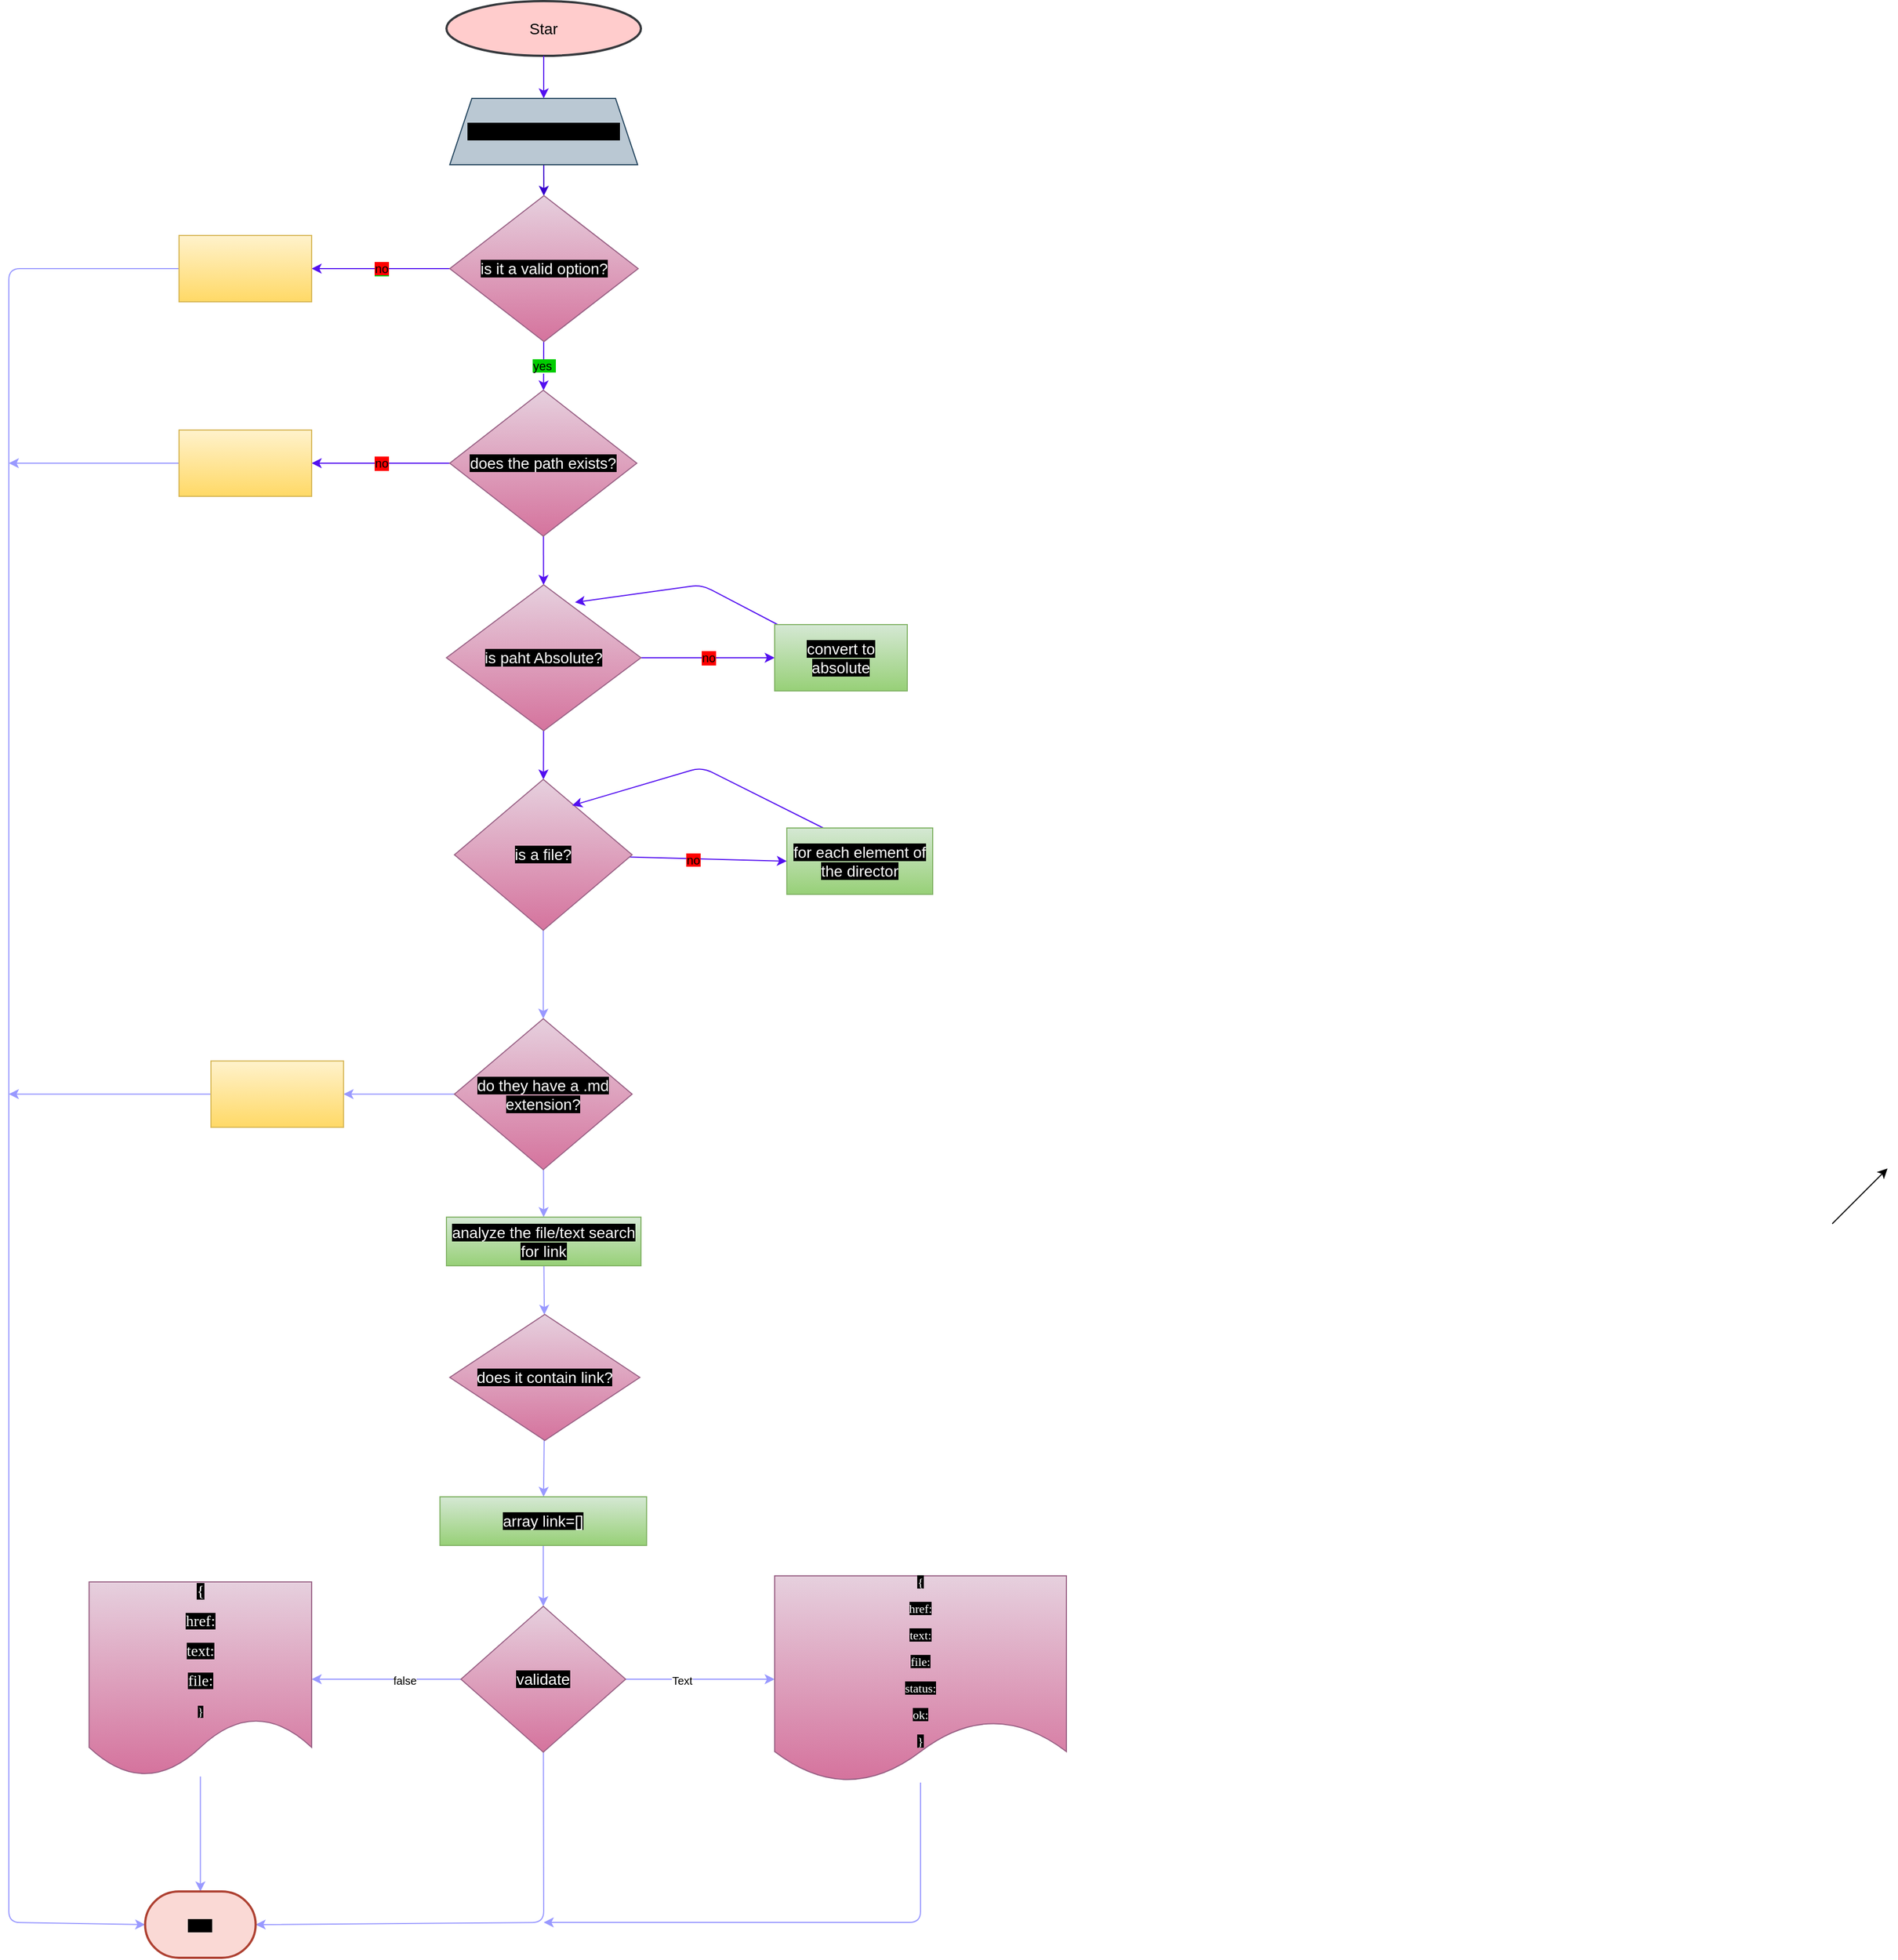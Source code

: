 <mxfile>
    <diagram id="pf5zmlZn-gR_jVcWXcbg" name="Página-1">
        <mxGraphModel dx="1261" dy="189" grid="1" gridSize="11" guides="1" tooltips="1" connect="1" arrows="1" fold="1" page="1" pageScale="1" pageWidth="827" pageHeight="1169" background="#ffffff" math="0" shadow="0">
            <root>
                <mxCell id="0"/>
                <mxCell id="1" parent="0"/>
                <mxCell id="112" value="" style="endArrow=classic;html=1;fontSize=14;fontColor=#000000;" parent="1" edge="1">
                    <mxGeometry width="50" height="50" relative="1" as="geometry">
                        <mxPoint x="858" y="1150" as="sourcePoint"/>
                        <mxPoint x="908" y="1100" as="targetPoint"/>
                    </mxGeometry>
                </mxCell>
                <mxCell id="115" value="" style="group" parent="1" vertex="1" connectable="0">
                    <mxGeometry x="-396" y="44" width="176" height="99" as="geometry"/>
                </mxCell>
                <mxCell id="111" value="&lt;font color=&quot;#000000&quot;&gt;Star&lt;/font&gt;" style="strokeWidth=2;html=1;shape=mxgraph.flowchart.start_1;whiteSpace=wrap;fontSize=14;fillColor=#ffcccc;strokeColor=#36393d;" parent="115" vertex="1">
                    <mxGeometry width="176" height="49.5" as="geometry"/>
                </mxCell>
                <mxCell id="122" value="" style="edgeStyle=none;html=1;fillColor=#6a00ff;strokeColor=#3700CC;" parent="1" source="120" target="121" edge="1">
                    <mxGeometry relative="1" as="geometry"/>
                </mxCell>
                <mxCell id="120" value="&lt;span style=&quot;background-color: rgb(0, 0, 0);&quot;&gt;mdLinks(path/options)&lt;/span&gt;" style="shape=trapezoid;perimeter=trapezoidPerimeter;whiteSpace=wrap;html=1;fixedSize=1;fontSize=14;fillColor=#bac8d3;strokeColor=#23445d;" parent="1" vertex="1">
                    <mxGeometry x="-393" y="132" width="170" height="60" as="geometry"/>
                </mxCell>
                <mxCell id="126" value="&lt;span style=&quot;background-color: rgb(0, 204, 0);&quot;&gt;yes&amp;nbsp;&lt;/span&gt;" style="edgeStyle=none;html=1;strokeColor=#5411F0;endArrow=classic;endFill=1;" parent="1" source="121" target="125" edge="1">
                    <mxGeometry relative="1" as="geometry"/>
                </mxCell>
                <mxCell id="133" value="&lt;span style=&quot;background-color: rgb(255, 0, 0);&quot;&gt;no&lt;/span&gt;" style="edgeStyle=none;html=1;labelBackgroundColor=#00CC00;strokeColor=#5411F0;endArrow=classic;endFill=1;" parent="1" source="121" target="132" edge="1">
                    <mxGeometry relative="1" as="geometry"/>
                </mxCell>
                <mxCell id="121" value="&lt;span style=&quot;color: rgb(255, 255, 255); background-color: rgb(0, 0, 0);&quot; class=&quot;WdYUQQ&quot;&gt;is it a valid option?&lt;/span&gt;" style="rhombus;whiteSpace=wrap;html=1;fontSize=14;fillColor=#e6d0de;gradientColor=#d5739d;strokeColor=#996185;" parent="1" vertex="1">
                    <mxGeometry x="-393" y="220" width="170.5" height="132" as="geometry"/>
                </mxCell>
                <mxCell id="131" value="" style="edgeStyle=none;html=1;strokeColor=#5411F0;endArrow=classic;endFill=1;" parent="1" source="125" target="130" edge="1">
                    <mxGeometry relative="1" as="geometry"/>
                </mxCell>
                <mxCell id="135" value="no" style="edgeStyle=none;html=1;labelBackgroundColor=#FF0000;strokeColor=#5411F0;endArrow=classic;endFill=1;" parent="1" source="125" target="134" edge="1">
                    <mxGeometry relative="1" as="geometry"/>
                </mxCell>
                <mxCell id="125" value="&lt;span style=&quot;background-color: rgb(0, 0, 0);&quot;&gt;&lt;span style=&quot;color: rgb(255, 255, 255);&quot; class=&quot;WdYUQQ&quot;&gt;does the&lt;/span&gt;&lt;span style=&quot;color: rgb(255, 255, 255);&quot; class=&quot;WdYUQQ white-space-prewrap&quot;&gt;  &lt;/span&gt;&lt;span style=&quot;color: rgb(255, 255, 255);&quot; class=&quot;WdYUQQ&quot;&gt;path exists?&lt;/span&gt;&lt;/span&gt;" style="rhombus;whiteSpace=wrap;html=1;fontSize=14;fillColor=#e6d0de;gradientColor=#d5739d;strokeColor=#996185;" parent="1" vertex="1">
                    <mxGeometry x="-393" y="396" width="169.25" height="132" as="geometry"/>
                </mxCell>
                <mxCell id="129" value="" style="edgeStyle=none;html=1;strokeColor=#5411F0;endArrow=classic;endFill=1;" parent="1" source="111" target="120" edge="1">
                    <mxGeometry relative="1" as="geometry"/>
                </mxCell>
                <mxCell id="137" value="no" style="edgeStyle=none;html=1;labelBackgroundColor=#FF0000;strokeColor=#5411F0;endArrow=classic;endFill=1;" parent="1" source="130" target="136" edge="1">
                    <mxGeometry relative="1" as="geometry"/>
                </mxCell>
                <mxCell id="140" value="" style="edgeStyle=none;html=1;strokeColor=#5411F0;" parent="1" source="130" target="139" edge="1">
                    <mxGeometry relative="1" as="geometry"/>
                </mxCell>
                <mxCell id="130" value="&lt;span style=&quot;background-color: rgb(0, 0, 0);&quot;&gt;&lt;span style=&quot;color: rgb(255, 255, 255);&quot; class=&quot;WdYUQQ&quot;&gt;is&lt;/span&gt;&lt;span style=&quot;color: rgb(255, 255, 255);&quot; class=&quot;WdYUQQ white-space-prewrap&quot;&gt;  &lt;/span&gt;&lt;span style=&quot;color: rgb(255, 255, 255);&quot; class=&quot;WdYUQQ&quot;&gt;paht Absolute?&lt;/span&gt;&lt;/span&gt;" style="rhombus;whiteSpace=wrap;html=1;fontSize=14;fillColor=#e6d0de;gradientColor=#d5739d;strokeColor=#996185;" parent="1" vertex="1">
                    <mxGeometry x="-396" y="572" width="176" height="132" as="geometry"/>
                </mxCell>
                <mxCell id="168" style="edgeStyle=none;html=1;entryX=0;entryY=0.5;entryDx=0;entryDy=0;entryPerimeter=0;strokeColor=#9999FF;fontSize=10;" parent="1" source="132" target="162" edge="1">
                    <mxGeometry relative="1" as="geometry">
                        <Array as="points">
                            <mxPoint x="-792" y="286"/>
                            <mxPoint x="-792" y="704"/>
                            <mxPoint x="-792" y="1067"/>
                            <mxPoint x="-792" y="1452"/>
                            <mxPoint x="-792" y="1628"/>
                            <mxPoint x="-792" y="1782"/>
                        </Array>
                    </mxGeometry>
                </mxCell>
                <mxCell id="132" value="" style="whiteSpace=wrap;html=1;fontSize=14;fillColor=#fff2cc;gradientColor=#ffd966;strokeColor=#d6b656;" parent="1" vertex="1">
                    <mxGeometry x="-638" y="256" width="120" height="60" as="geometry"/>
                </mxCell>
                <mxCell id="169" style="edgeStyle=none;html=1;strokeColor=#9999FF;fontSize=10;" parent="1" source="134" edge="1">
                    <mxGeometry relative="1" as="geometry">
                        <mxPoint x="-792" y="462" as="targetPoint"/>
                    </mxGeometry>
                </mxCell>
                <mxCell id="134" value="" style="whiteSpace=wrap;html=1;fontSize=14;fillColor=#fff2cc;strokeColor=#d6b656;gradientColor=#ffd966;" parent="1" vertex="1">
                    <mxGeometry x="-637.995" y="432" width="120" height="60" as="geometry"/>
                </mxCell>
                <mxCell id="138" style="edgeStyle=none;html=1;labelBackgroundColor=#FF0000;strokeColor=#5411F0;endArrow=classic;endFill=1;entryX=0.661;entryY=0.12;entryDx=0;entryDy=0;entryPerimeter=0;" parent="1" source="136" target="130" edge="1">
                    <mxGeometry relative="1" as="geometry">
                        <mxPoint x="-242" y="715" as="targetPoint"/>
                        <Array as="points">
                            <mxPoint x="-165" y="572"/>
                        </Array>
                    </mxGeometry>
                </mxCell>
                <mxCell id="136" value="&lt;span style=&quot;color: rgb(255, 255, 255); background-color: rgb(0, 0, 0);&quot; class=&quot;WdYUQQ&quot;&gt;convert to absolute&lt;/span&gt;" style="whiteSpace=wrap;html=1;fontSize=14;fillColor=#d5e8d4;strokeColor=#82b366;gradientColor=#97d077;" parent="1" vertex="1">
                    <mxGeometry x="-99" y="608" width="120" height="60" as="geometry"/>
                </mxCell>
                <mxCell id="142" value="" style="edgeStyle=none;html=1;strokeColor=#5411F0;entryX=0;entryY=0.5;entryDx=0;entryDy=0;" parent="1" source="139" target="141" edge="1">
                    <mxGeometry relative="1" as="geometry"/>
                </mxCell>
                <mxCell id="143" value="&lt;span style=&quot;background-color: rgb(255, 0, 0);&quot;&gt;no&lt;/span&gt;" style="edgeLabel;html=1;align=center;verticalAlign=middle;resizable=0;points=[];" parent="142" vertex="1" connectable="0">
                    <mxGeometry x="-0.203" y="-1" relative="1" as="geometry">
                        <mxPoint as="offset"/>
                    </mxGeometry>
                </mxCell>
                <mxCell id="147" value="" style="edgeStyle=none;html=1;strokeColor=#9999FF;" parent="1" source="139" target="146" edge="1">
                    <mxGeometry relative="1" as="geometry"/>
                </mxCell>
                <mxCell id="139" value="&lt;span style=&quot;color: rgb(255, 255, 255); background-color: rgb(0, 0, 0);&quot; class=&quot;WdYUQQ&quot;&gt;is a file?&lt;/span&gt;" style="rhombus;whiteSpace=wrap;html=1;fontSize=14;fillColor=#e6d0de;strokeColor=#996185;gradientColor=#d5739d;" parent="1" vertex="1">
                    <mxGeometry x="-388.75" y="748" width="160.75" height="136.5" as="geometry"/>
                </mxCell>
                <mxCell id="145" style="edgeStyle=none;html=1;exitX=0.25;exitY=0;exitDx=0;exitDy=0;entryX=0.663;entryY=0.173;entryDx=0;entryDy=0;entryPerimeter=0;strokeColor=#5411F0;" parent="1" source="141" target="139" edge="1">
                    <mxGeometry relative="1" as="geometry">
                        <Array as="points">
                            <mxPoint x="-165" y="737"/>
                        </Array>
                    </mxGeometry>
                </mxCell>
                <mxCell id="141" value="&lt;span style=&quot;color: rgb(255, 255, 255); background-color: rgb(0, 0, 0);&quot; class=&quot;WdYUQQ&quot;&gt;for each element of the director&lt;/span&gt;" style="whiteSpace=wrap;html=1;fontSize=14;fillColor=#d5e8d4;strokeColor=#82b366;gradientColor=#97d077;" parent="1" vertex="1">
                    <mxGeometry x="-88" y="792" width="132" height="60" as="geometry"/>
                </mxCell>
                <mxCell id="149" value="" style="edgeStyle=none;html=1;strokeColor=#9999FF;" parent="1" source="146" target="148" edge="1">
                    <mxGeometry relative="1" as="geometry"/>
                </mxCell>
                <mxCell id="151" value="" style="edgeStyle=none;html=1;strokeColor=#9999FF;" parent="1" source="146" target="150" edge="1">
                    <mxGeometry relative="1" as="geometry"/>
                </mxCell>
                <mxCell id="146" value="&lt;span style=&quot;color: rgb(255, 255, 255); background-color: rgb(0, 0, 0);&quot; class=&quot;WdYUQQ&quot;&gt;do they have a .md extension?&lt;/span&gt;" style="rhombus;whiteSpace=wrap;html=1;fontSize=14;fillColor=#e6d0de;strokeColor=#996185;gradientColor=#d5739d;" parent="1" vertex="1">
                    <mxGeometry x="-388.75" y="964.5" width="160.75" height="136.5" as="geometry"/>
                </mxCell>
                <mxCell id="153" value="" style="edgeStyle=none;html=1;strokeColor=#9999FF;" parent="1" source="148" target="152" edge="1">
                    <mxGeometry relative="1" as="geometry"/>
                </mxCell>
                <mxCell id="148" value="&lt;span style=&quot;color: rgb(255, 255, 255); background-color: rgb(0, 0, 0);&quot; class=&quot;WdYUQQ&quot;&gt;analyze the file/text search for link&lt;/span&gt;" style="whiteSpace=wrap;html=1;fontSize=14;fillColor=#d5e8d4;strokeColor=#82b366;gradientColor=#97d077;" parent="1" vertex="1">
                    <mxGeometry x="-396" y="1144" width="176.01" height="44" as="geometry"/>
                </mxCell>
                <mxCell id="170" style="edgeStyle=none;html=1;strokeColor=#9999FF;fontSize=10;" parent="1" source="150" edge="1">
                    <mxGeometry relative="1" as="geometry">
                        <mxPoint x="-792" y="1032.75" as="targetPoint"/>
                    </mxGeometry>
                </mxCell>
                <mxCell id="150" value="" style="whiteSpace=wrap;html=1;fontSize=14;fillColor=#fff2cc;strokeColor=#d6b656;gradientColor=#ffd966;" parent="1" vertex="1">
                    <mxGeometry x="-609.125" y="1002.75" width="120" height="60" as="geometry"/>
                </mxCell>
                <mxCell id="155" value="" style="edgeStyle=none;html=1;strokeColor=#9999FF;" parent="1" source="152" target="154" edge="1">
                    <mxGeometry relative="1" as="geometry"/>
                </mxCell>
                <mxCell id="152" value="&lt;span style=&quot;background-color: rgb(0, 0, 0);&quot;&gt;&lt;span style=&quot;color: rgb(255, 255, 255);&quot; class=&quot;WdYUQQ&quot;&gt;does it contain&lt;/span&gt;&lt;span style=&quot;color: rgb(255, 255, 255);&quot; class=&quot;WdYUQQ white-space-prewrap&quot;&gt;  &lt;/span&gt;&lt;span style=&quot;color: rgb(255, 255, 255);&quot; class=&quot;WdYUQQ&quot;&gt;link?&lt;/span&gt;&lt;/span&gt;" style="rhombus;whiteSpace=wrap;html=1;fontSize=14;fillColor=#e6d0de;strokeColor=#996185;gradientColor=#d5739d;" parent="1" vertex="1">
                    <mxGeometry x="-393" y="1232" width="172" height="114" as="geometry"/>
                </mxCell>
                <mxCell id="157" value="" style="edgeStyle=none;html=1;strokeColor=#9999FF;" parent="1" source="154" target="156" edge="1">
                    <mxGeometry relative="1" as="geometry"/>
                </mxCell>
                <mxCell id="154" value="&lt;span style=&quot;color: rgb(255, 255, 255); background-color: rgb(0, 0, 0);&quot; class=&quot;WdYUQQ&quot;&gt;array link=[]&lt;/span&gt;" style="whiteSpace=wrap;html=1;fontSize=14;fillColor=#d5e8d4;strokeColor=#82b366;gradientColor=#97d077;" parent="1" vertex="1">
                    <mxGeometry x="-401.87" y="1397" width="187" height="44" as="geometry"/>
                </mxCell>
                <mxCell id="159" value="" style="edgeStyle=none;html=1;strokeColor=#9999FF;" parent="1" source="156" target="158" edge="1">
                    <mxGeometry relative="1" as="geometry"/>
                </mxCell>
                <mxCell id="171" value="Text" style="edgeLabel;html=1;align=center;verticalAlign=middle;resizable=0;points=[];fontSize=10;" parent="159" vertex="1" connectable="0">
                    <mxGeometry x="-0.241" y="-1" relative="1" as="geometry">
                        <mxPoint as="offset"/>
                    </mxGeometry>
                </mxCell>
                <mxCell id="161" value="" style="edgeStyle=none;html=1;strokeColor=#9999FF;" parent="1" source="156" target="160" edge="1">
                    <mxGeometry relative="1" as="geometry"/>
                </mxCell>
                <mxCell id="172" value="false" style="edgeLabel;html=1;align=center;verticalAlign=middle;resizable=0;points=[];fontSize=10;" parent="161" vertex="1" connectable="0">
                    <mxGeometry x="-0.248" y="1" relative="1" as="geometry">
                        <mxPoint as="offset"/>
                    </mxGeometry>
                </mxCell>
                <mxCell id="166" style="edgeStyle=none;html=1;entryX=1;entryY=0.5;entryDx=0;entryDy=0;entryPerimeter=0;strokeColor=#9999FF;fontSize=10;" parent="1" source="156" target="162" edge="1">
                    <mxGeometry relative="1" as="geometry">
                        <Array as="points">
                            <mxPoint x="-308" y="1782"/>
                        </Array>
                    </mxGeometry>
                </mxCell>
                <mxCell id="156" value="&lt;span style=&quot;color: rgb(255, 255, 255); background-color: rgb(0, 0, 0);&quot; class=&quot;WdYUQQ&quot;&gt;validate&lt;/span&gt;" style="rhombus;whiteSpace=wrap;html=1;fontSize=14;fillColor=#e6d0de;strokeColor=#996185;gradientColor=#d5739d;" parent="1" vertex="1">
                    <mxGeometry x="-382.87" y="1496" width="149" height="132" as="geometry"/>
                </mxCell>
                <mxCell id="167" style="edgeStyle=none;html=1;strokeColor=#9999FF;fontSize=10;" parent="1" source="158" edge="1">
                    <mxGeometry relative="1" as="geometry">
                        <mxPoint x="-308" y="1782" as="targetPoint"/>
                        <Array as="points">
                            <mxPoint x="33" y="1782"/>
                        </Array>
                    </mxGeometry>
                </mxCell>
                <mxCell id="158" value="&lt;p style=&quot;color: rgb(255, 255, 255); font-family: &amp;quot;YAD7Qybjw1I 0&amp;quot;, _fb_, auto; --font-size: 9.334px; --line-height: 1.4; line-height: 13px; font-size: 11px;&quot; class=&quot;_04xlpA direction-ltr align-center para-style-body&quot;&gt;&lt;span style=&quot;background-color: rgb(0, 0, 0); font-size: 11px;&quot; class=&quot;WdYUQQ&quot;&gt;&lt;font style=&quot;font-size: 11px;&quot;&gt;&lt;br style=&quot;font-size: 11px;&quot;&gt;&lt;/font&gt;&lt;/span&gt;&lt;/p&gt;&lt;p style=&quot;color: rgb(255, 255, 255); font-family: &amp;quot;YAD7Qybjw1I 0&amp;quot;, _fb_, auto; --font-size: 9.334px; --line-height: 1.4; line-height: 13px; font-size: 11px;&quot; class=&quot;_04xlpA direction-ltr align-center para-style-body&quot;&gt;&lt;span style=&quot;background-color: rgb(0, 0, 0); font-size: 11px;&quot;&gt;{&lt;/span&gt;&lt;br style=&quot;font-size: 11px;&quot;&gt;&lt;/p&gt;&lt;p style=&quot;color: rgb(255, 255, 255); font-family: &amp;quot;YAD7Qybjw1I 0&amp;quot;, _fb_, auto; --font-size: 9.334px; --line-height: 1.4; line-height: 13px; font-size: 11px;&quot; class=&quot;_04xlpA direction-ltr align-center para-style-body&quot;&gt;&lt;font style=&quot;font-size: 11px; background-color: rgb(0, 0, 0);&quot;&gt;&lt;span class=&quot;WdYUQQ&quot; style=&quot;font-size: 11px;&quot;&gt;href:&lt;/span&gt;&lt;/font&gt;&lt;/p&gt;&lt;p style=&quot;color: rgb(255, 255, 255); font-family: &amp;quot;YAD7Qybjw1I 0&amp;quot;, _fb_, auto; --font-size: 9.334px; --line-height: 1.4; line-height: 13px; font-size: 11px;&quot; class=&quot;_04xlpA direction-ltr align-center para-style-body&quot;&gt;&lt;span style=&quot;background-color: rgb(0, 0, 0); font-size: 11px;&quot;&gt;text:&lt;/span&gt;&lt;/p&gt;&lt;p style=&quot;color: rgb(255, 255, 255); font-family: &amp;quot;YAD7Qybjw1I 0&amp;quot;, _fb_, auto; --font-size: 9.334px; --line-height: 1.4; line-height: 13px; font-size: 11px;&quot; class=&quot;_04xlpA direction-ltr align-center para-style-body&quot;&gt;&lt;font style=&quot;font-size: 11px; background-color: rgb(0, 0, 0);&quot;&gt;&lt;span class=&quot;WdYUQQ&quot; style=&quot;font-size: 11px;&quot;&gt;file:&lt;/span&gt;&lt;span class=&quot;WdYUQQ white-space-prewrap&quot; style=&quot;font-size: 11px;&quot;&gt; &lt;/span&gt;&lt;/font&gt;&lt;/p&gt;&lt;p style=&quot;color: rgb(255, 255, 255); font-family: &amp;quot;YAD7Qybjw1I 0&amp;quot;, _fb_, auto; --font-size: 9.334px; --line-height: 1.4; line-height: 13px; font-size: 11px;&quot; class=&quot;_04xlpA direction-ltr align-center para-style-body&quot;&gt;&lt;span style=&quot;background-color: rgb(0, 0, 0); font-size: 11px;&quot; class=&quot;WdYUQQ&quot;&gt;&lt;font style=&quot;font-size: 11px;&quot;&gt;status:&lt;/font&gt;&lt;/span&gt;&lt;/p&gt;&lt;p style=&quot;color: rgb(255, 255, 255); font-family: &amp;quot;YAD7Qybjw1I 0&amp;quot;, _fb_, auto; --font-size: 9.334px; --line-height: 1.4; line-height: 13px; font-size: 11px;&quot; class=&quot;_04xlpA direction-ltr align-center para-style-body&quot;&gt;&lt;font style=&quot;font-size: 11px; background-color: rgb(0, 0, 0);&quot;&gt;&lt;span class=&quot;WdYUQQ&quot; style=&quot;font-size: 11px;&quot;&gt;ok:&lt;/span&gt;&lt;span class=&quot;WdYUQQ white-space-prewrap&quot; style=&quot;font-size: 11px;&quot;&gt; &lt;/span&gt;&lt;/font&gt;&lt;/p&gt;&lt;p style=&quot;color: rgb(255, 255, 255); font-family: &amp;quot;YAD7Qybjw1I 0&amp;quot;, _fb_, auto; --font-size: 9.334px; --line-height: 1.4; line-height: 13px; font-size: 11px;&quot; class=&quot;_04xlpA direction-ltr align-center para-style-body&quot;&gt;&lt;span style=&quot;background-color: rgb(0, 0, 0); font-size: 11px;&quot; class=&quot;WdYUQQ&quot;&gt;&lt;font style=&quot;font-size: 11px;&quot;&gt;}&lt;/font&gt;&lt;/span&gt;&lt;/p&gt;" style="shape=document;html=1;boundedLbl=1;fontSize=11;fillColor=#e6d0de;strokeColor=#996185;gradientColor=#d5739d;align=center;verticalAlign=middle;horizontal=1;spacing=0;whiteSpace=wrap;" parent="1" vertex="1">
                    <mxGeometry x="-99" y="1468.5" width="264" height="187" as="geometry"/>
                </mxCell>
                <mxCell id="164" value="" style="edgeStyle=none;html=1;strokeColor=#9999FF;fontSize=10;" parent="1" source="160" target="162" edge="1">
                    <mxGeometry relative="1" as="geometry"/>
                </mxCell>
                <mxCell id="160" value="&lt;p style=&quot;color: rgb(255, 255, 255); font-family: &amp;quot;YAD7Qybjw1I 0&amp;quot;, _fb_, auto; --font-size: 9.334px; --line-height: 1.4; line-height: 13px;&quot; class=&quot;_04xlpA direction-ltr align-center para-style-body&quot;&gt;&lt;span style=&quot;background-color: rgb(0, 0, 0);&quot; class=&quot;WdYUQQ&quot;&gt;{&lt;/span&gt;&lt;/p&gt;&lt;p style=&quot;color: rgb(255, 255, 255); font-family: &amp;quot;YAD7Qybjw1I 0&amp;quot;, _fb_, auto; --font-size: 9.334px; --line-height: 1.4; line-height: 13px;&quot; class=&quot;_04xlpA direction-ltr align-center para-style-body&quot;&gt;&lt;span style=&quot;background-color: rgb(0, 0, 0);&quot;&gt;&lt;span class=&quot;WdYUQQ&quot;&gt;href:&lt;/span&gt;&lt;span class=&quot;WdYUQQ white-space-prewrap&quot;&gt; &lt;/span&gt;&lt;/span&gt;&lt;/p&gt;&lt;p style=&quot;color: rgb(255, 255, 255); font-family: &amp;quot;YAD7Qybjw1I 0&amp;quot;, _fb_, auto; --font-size: 9.334px; --line-height: 1.4; line-height: 13px;&quot; class=&quot;_04xlpA direction-ltr align-center para-style-body&quot;&gt;&lt;span style=&quot;background-color: rgb(0, 0, 0);&quot; class=&quot;WdYUQQ&quot;&gt;text:&lt;/span&gt;&lt;/p&gt;&lt;p style=&quot;color: rgb(255, 255, 255); font-family: &amp;quot;YAD7Qybjw1I 0&amp;quot;, _fb_, auto; --font-size: 9.334px; --line-height: 1.4; line-height: 13px;&quot; class=&quot;_04xlpA direction-ltr align-center para-style-body&quot;&gt;&lt;span style=&quot;background-color: rgb(0, 0, 0);&quot;&gt;&lt;span class=&quot;WdYUQQ&quot;&gt;file:&lt;/span&gt;&lt;span class=&quot;WdYUQQ white-space-prewrap&quot;&gt; &lt;/span&gt;&lt;/span&gt;&lt;/p&gt;&lt;p style=&quot;color: rgb(255, 255, 255); font-family: &amp;quot;YAD7Qybjw1I 0&amp;quot;, _fb_, auto; --font-size: 9.334px; --line-height: 1.4; line-height: 13px;&quot; class=&quot;_04xlpA direction-ltr align-center para-style-body&quot;&gt;&lt;span style=&quot;font-size: 10px; background-color: rgb(0, 0, 0);&quot; class=&quot;WdYUQQ&quot;&gt;}&lt;/span&gt;&lt;/p&gt;" style="shape=document;whiteSpace=wrap;html=1;boundedLbl=1;fontSize=14;fillColor=#e6d0de;strokeColor=#996185;gradientColor=#d5739d;" parent="1" vertex="1">
                    <mxGeometry x="-719.36" y="1474" width="201.37" height="176" as="geometry"/>
                </mxCell>
                <mxCell id="162" value="END" style="strokeWidth=2;html=1;shape=mxgraph.flowchart.terminator;whiteSpace=wrap;labelBackgroundColor=#000000;fontSize=10;fillColor=#fad9d5;strokeColor=#ae4132;" parent="1" vertex="1">
                    <mxGeometry x="-668.67" y="1754" width="100" height="60" as="geometry"/>
                </mxCell>
            </root>
        </mxGraphModel>
    </diagram>
</mxfile>